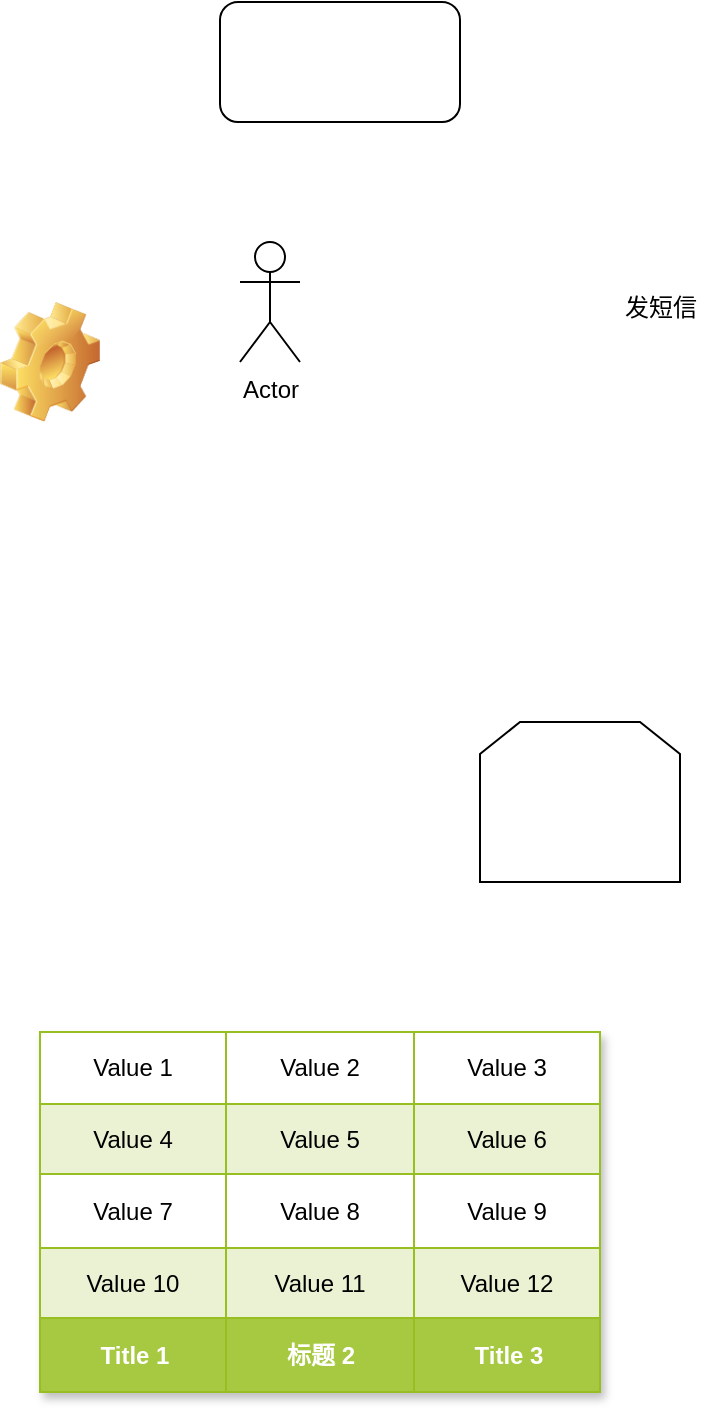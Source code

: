 <mxfile version="21.1.8" type="github">
  <diagram name="第 1 页" id="vEHfGsQxvtqJ4DpQ7ryH">
    <mxGraphModel dx="1221" dy="775" grid="1" gridSize="10" guides="1" tooltips="1" connect="1" arrows="1" fold="1" page="1" pageScale="1" pageWidth="827" pageHeight="1169" math="0" shadow="0">
      <root>
        <mxCell id="0" />
        <mxCell id="1" parent="0" />
        <mxCell id="-860Xp-ZeTo-iASV64dC-1" value="" style="rounded=1;whiteSpace=wrap;html=1;" vertex="1" parent="1">
          <mxGeometry x="160" y="70" width="120" height="60" as="geometry" />
        </mxCell>
        <mxCell id="-860Xp-ZeTo-iASV64dC-2" value="Assets" style="childLayout=tableLayout;recursiveResize=0;strokeColor=#98bf21;fillColor=#A7C942;shadow=1;" vertex="1" parent="1">
          <mxGeometry x="70" y="585" width="280" height="180" as="geometry" />
        </mxCell>
        <mxCell id="-860Xp-ZeTo-iASV64dC-7" value="" style="shape=tableRow;horizontal=0;startSize=0;swimlaneHead=0;swimlaneBody=0;top=0;left=0;bottom=0;right=0;dropTarget=0;collapsible=0;recursiveResize=0;expand=0;fontStyle=0;strokeColor=inherit;fillColor=#ffffff;" vertex="1" parent="-860Xp-ZeTo-iASV64dC-2">
          <mxGeometry width="280" height="36" as="geometry" />
        </mxCell>
        <mxCell id="-860Xp-ZeTo-iASV64dC-8" value="Value 1" style="connectable=0;recursiveResize=0;strokeColor=inherit;fillColor=inherit;align=center;whiteSpace=wrap;html=1;" vertex="1" parent="-860Xp-ZeTo-iASV64dC-7">
          <mxGeometry width="93" height="36" as="geometry">
            <mxRectangle width="93" height="36" as="alternateBounds" />
          </mxGeometry>
        </mxCell>
        <mxCell id="-860Xp-ZeTo-iASV64dC-9" value="Value 2" style="connectable=0;recursiveResize=0;strokeColor=inherit;fillColor=inherit;align=center;whiteSpace=wrap;html=1;" vertex="1" parent="-860Xp-ZeTo-iASV64dC-7">
          <mxGeometry x="93" width="94" height="36" as="geometry">
            <mxRectangle width="94" height="36" as="alternateBounds" />
          </mxGeometry>
        </mxCell>
        <mxCell id="-860Xp-ZeTo-iASV64dC-10" value="Value 3" style="connectable=0;recursiveResize=0;strokeColor=inherit;fillColor=inherit;align=center;whiteSpace=wrap;html=1;" vertex="1" parent="-860Xp-ZeTo-iASV64dC-7">
          <mxGeometry x="187" width="93" height="36" as="geometry">
            <mxRectangle width="93" height="36" as="alternateBounds" />
          </mxGeometry>
        </mxCell>
        <mxCell id="-860Xp-ZeTo-iASV64dC-11" value="" style="shape=tableRow;horizontal=0;startSize=0;swimlaneHead=0;swimlaneBody=0;top=0;left=0;bottom=0;right=0;dropTarget=0;collapsible=0;recursiveResize=0;expand=0;fontStyle=1;strokeColor=inherit;fillColor=#EAF2D3;" vertex="1" parent="-860Xp-ZeTo-iASV64dC-2">
          <mxGeometry y="36" width="280" height="35" as="geometry" />
        </mxCell>
        <mxCell id="-860Xp-ZeTo-iASV64dC-12" value="Value 4" style="connectable=0;recursiveResize=0;strokeColor=inherit;fillColor=inherit;whiteSpace=wrap;html=1;" vertex="1" parent="-860Xp-ZeTo-iASV64dC-11">
          <mxGeometry width="93" height="35" as="geometry">
            <mxRectangle width="93" height="35" as="alternateBounds" />
          </mxGeometry>
        </mxCell>
        <mxCell id="-860Xp-ZeTo-iASV64dC-13" value="Value 5" style="connectable=0;recursiveResize=0;strokeColor=inherit;fillColor=inherit;whiteSpace=wrap;html=1;" vertex="1" parent="-860Xp-ZeTo-iASV64dC-11">
          <mxGeometry x="93" width="94" height="35" as="geometry">
            <mxRectangle width="94" height="35" as="alternateBounds" />
          </mxGeometry>
        </mxCell>
        <mxCell id="-860Xp-ZeTo-iASV64dC-14" value="Value 6" style="connectable=0;recursiveResize=0;strokeColor=inherit;fillColor=inherit;whiteSpace=wrap;html=1;" vertex="1" parent="-860Xp-ZeTo-iASV64dC-11">
          <mxGeometry x="187" width="93" height="35" as="geometry">
            <mxRectangle width="93" height="35" as="alternateBounds" />
          </mxGeometry>
        </mxCell>
        <mxCell id="-860Xp-ZeTo-iASV64dC-15" value="" style="shape=tableRow;horizontal=0;startSize=0;swimlaneHead=0;swimlaneBody=0;top=0;left=0;bottom=0;right=0;dropTarget=0;collapsible=0;recursiveResize=0;expand=0;fontStyle=0;strokeColor=inherit;fillColor=#ffffff;" vertex="1" parent="-860Xp-ZeTo-iASV64dC-2">
          <mxGeometry y="71" width="280" height="37" as="geometry" />
        </mxCell>
        <mxCell id="-860Xp-ZeTo-iASV64dC-16" value="Value 7" style="connectable=0;recursiveResize=0;strokeColor=inherit;fillColor=inherit;fontStyle=0;align=center;whiteSpace=wrap;html=1;" vertex="1" parent="-860Xp-ZeTo-iASV64dC-15">
          <mxGeometry width="93" height="37" as="geometry">
            <mxRectangle width="93" height="37" as="alternateBounds" />
          </mxGeometry>
        </mxCell>
        <mxCell id="-860Xp-ZeTo-iASV64dC-17" value="Value 8" style="connectable=0;recursiveResize=0;strokeColor=inherit;fillColor=inherit;fontStyle=0;align=center;whiteSpace=wrap;html=1;" vertex="1" parent="-860Xp-ZeTo-iASV64dC-15">
          <mxGeometry x="93" width="94" height="37" as="geometry">
            <mxRectangle width="94" height="37" as="alternateBounds" />
          </mxGeometry>
        </mxCell>
        <mxCell id="-860Xp-ZeTo-iASV64dC-18" value="Value 9" style="connectable=0;recursiveResize=0;strokeColor=inherit;fillColor=inherit;fontStyle=0;align=center;whiteSpace=wrap;html=1;" vertex="1" parent="-860Xp-ZeTo-iASV64dC-15">
          <mxGeometry x="187" width="93" height="37" as="geometry">
            <mxRectangle width="93" height="37" as="alternateBounds" />
          </mxGeometry>
        </mxCell>
        <mxCell id="-860Xp-ZeTo-iASV64dC-19" value="" style="shape=tableRow;horizontal=0;startSize=0;swimlaneHead=0;swimlaneBody=0;top=0;left=0;bottom=0;right=0;dropTarget=0;collapsible=0;recursiveResize=0;expand=0;fontStyle=1;strokeColor=inherit;fillColor=#EAF2D3;" vertex="1" parent="-860Xp-ZeTo-iASV64dC-2">
          <mxGeometry y="108" width="280" height="35" as="geometry" />
        </mxCell>
        <mxCell id="-860Xp-ZeTo-iASV64dC-20" value="Value 10" style="connectable=0;recursiveResize=0;strokeColor=inherit;fillColor=inherit;whiteSpace=wrap;html=1;" vertex="1" parent="-860Xp-ZeTo-iASV64dC-19">
          <mxGeometry width="93" height="35" as="geometry">
            <mxRectangle width="93" height="35" as="alternateBounds" />
          </mxGeometry>
        </mxCell>
        <mxCell id="-860Xp-ZeTo-iASV64dC-21" value="Value 11" style="connectable=0;recursiveResize=0;strokeColor=inherit;fillColor=inherit;whiteSpace=wrap;html=1;" vertex="1" parent="-860Xp-ZeTo-iASV64dC-19">
          <mxGeometry x="93" width="94" height="35" as="geometry">
            <mxRectangle width="94" height="35" as="alternateBounds" />
          </mxGeometry>
        </mxCell>
        <mxCell id="-860Xp-ZeTo-iASV64dC-22" value="Value 12" style="connectable=0;recursiveResize=0;strokeColor=inherit;fillColor=inherit;whiteSpace=wrap;html=1;" vertex="1" parent="-860Xp-ZeTo-iASV64dC-19">
          <mxGeometry x="187" width="93" height="35" as="geometry">
            <mxRectangle width="93" height="35" as="alternateBounds" />
          </mxGeometry>
        </mxCell>
        <mxCell id="-860Xp-ZeTo-iASV64dC-3" style="shape=tableRow;horizontal=0;startSize=0;swimlaneHead=0;swimlaneBody=0;top=0;left=0;bottom=0;right=0;dropTarget=0;collapsible=0;recursiveResize=0;expand=0;fontStyle=0;strokeColor=inherit;fillColor=#ffffff;" vertex="1" parent="-860Xp-ZeTo-iASV64dC-2">
          <mxGeometry y="143" width="280" height="37" as="geometry" />
        </mxCell>
        <mxCell id="-860Xp-ZeTo-iASV64dC-4" value="Title 1" style="connectable=0;recursiveResize=0;strokeColor=inherit;fillColor=#A7C942;align=center;fontStyle=1;fontColor=#FFFFFF;html=1;" vertex="1" parent="-860Xp-ZeTo-iASV64dC-3">
          <mxGeometry width="93" height="37" as="geometry">
            <mxRectangle width="93" height="37" as="alternateBounds" />
          </mxGeometry>
        </mxCell>
        <mxCell id="-860Xp-ZeTo-iASV64dC-5" value="标题 2" style="connectable=0;recursiveResize=0;strokeColor=inherit;fillColor=#A7C942;align=center;fontStyle=1;fontColor=#FFFFFF;html=1;" vertex="1" parent="-860Xp-ZeTo-iASV64dC-3">
          <mxGeometry x="93" width="94" height="37" as="geometry">
            <mxRectangle width="94" height="37" as="alternateBounds" />
          </mxGeometry>
        </mxCell>
        <mxCell id="-860Xp-ZeTo-iASV64dC-6" value="Title 3" style="connectable=0;recursiveResize=0;strokeColor=inherit;fillColor=#A7C942;align=center;fontStyle=1;fontColor=#FFFFFF;html=1;" vertex="1" parent="-860Xp-ZeTo-iASV64dC-3">
          <mxGeometry x="187" width="93" height="37" as="geometry">
            <mxRectangle width="93" height="37" as="alternateBounds" />
          </mxGeometry>
        </mxCell>
        <mxCell id="-860Xp-ZeTo-iASV64dC-23" value="" style="shape=image;html=1;verticalLabelPosition=bottom;verticalAlign=top;imageAspect=0;image=img/clipart/Gear_128x128.png" vertex="1" parent="1">
          <mxGeometry x="50" y="220" width="50" height="60" as="geometry" />
        </mxCell>
        <mxCell id="-860Xp-ZeTo-iASV64dC-24" value="Actor" style="shape=umlActor;verticalLabelPosition=bottom;verticalAlign=top;html=1;" vertex="1" parent="1">
          <mxGeometry x="170" y="190" width="30" height="60" as="geometry" />
        </mxCell>
        <mxCell id="-860Xp-ZeTo-iASV64dC-25" value="" style="shape=loopLimit;whiteSpace=wrap;html=1;" vertex="1" parent="1">
          <mxGeometry x="290" y="430" width="100" height="80" as="geometry" />
        </mxCell>
        <mxCell id="-860Xp-ZeTo-iASV64dC-26" value="发短信" style="text;html=1;align=center;verticalAlign=middle;resizable=0;points=[];autosize=1;strokeColor=none;fillColor=none;" vertex="1" parent="1">
          <mxGeometry x="350" y="208" width="60" height="30" as="geometry" />
        </mxCell>
      </root>
    </mxGraphModel>
  </diagram>
</mxfile>
